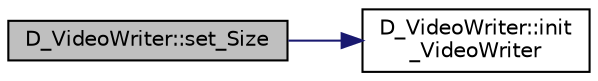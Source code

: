 digraph "D_VideoWriter::set_Size"
{
 // LATEX_PDF_SIZE
  edge [fontname="Helvetica",fontsize="10",labelfontname="Helvetica",labelfontsize="10"];
  node [fontname="Helvetica",fontsize="10",shape=record];
  rankdir="LR";
  Node1 [label="D_VideoWriter::set_Size",height=0.2,width=0.4,color="black", fillcolor="grey75", style="filled", fontcolor="black",tooltip=" "];
  Node1 -> Node2 [color="midnightblue",fontsize="10",style="solid",fontname="Helvetica"];
  Node2 [label="D_VideoWriter::init\l_VideoWriter",height=0.2,width=0.4,color="black", fillcolor="white", style="filled",URL="$class_d___video_writer.html#a5e7c8e5195e44f3485bd95ed65d73b25",tooltip=" "];
}
